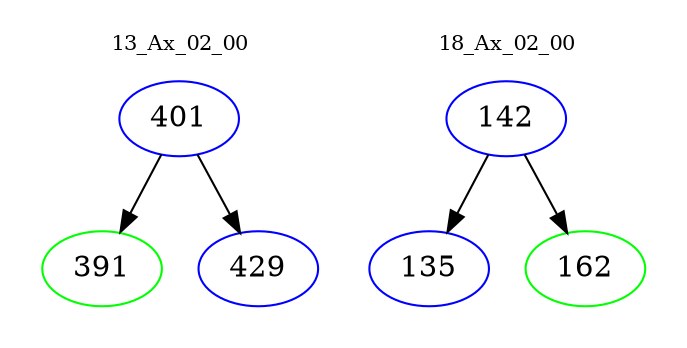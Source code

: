 digraph{
subgraph cluster_0 {
color = white
label = "13_Ax_02_00";
fontsize=10;
T0_401 [label="401", color="blue"]
T0_401 -> T0_391 [color="black"]
T0_391 [label="391", color="green"]
T0_401 -> T0_429 [color="black"]
T0_429 [label="429", color="blue"]
}
subgraph cluster_1 {
color = white
label = "18_Ax_02_00";
fontsize=10;
T1_142 [label="142", color="blue"]
T1_142 -> T1_135 [color="black"]
T1_135 [label="135", color="blue"]
T1_142 -> T1_162 [color="black"]
T1_162 [label="162", color="green"]
}
}

